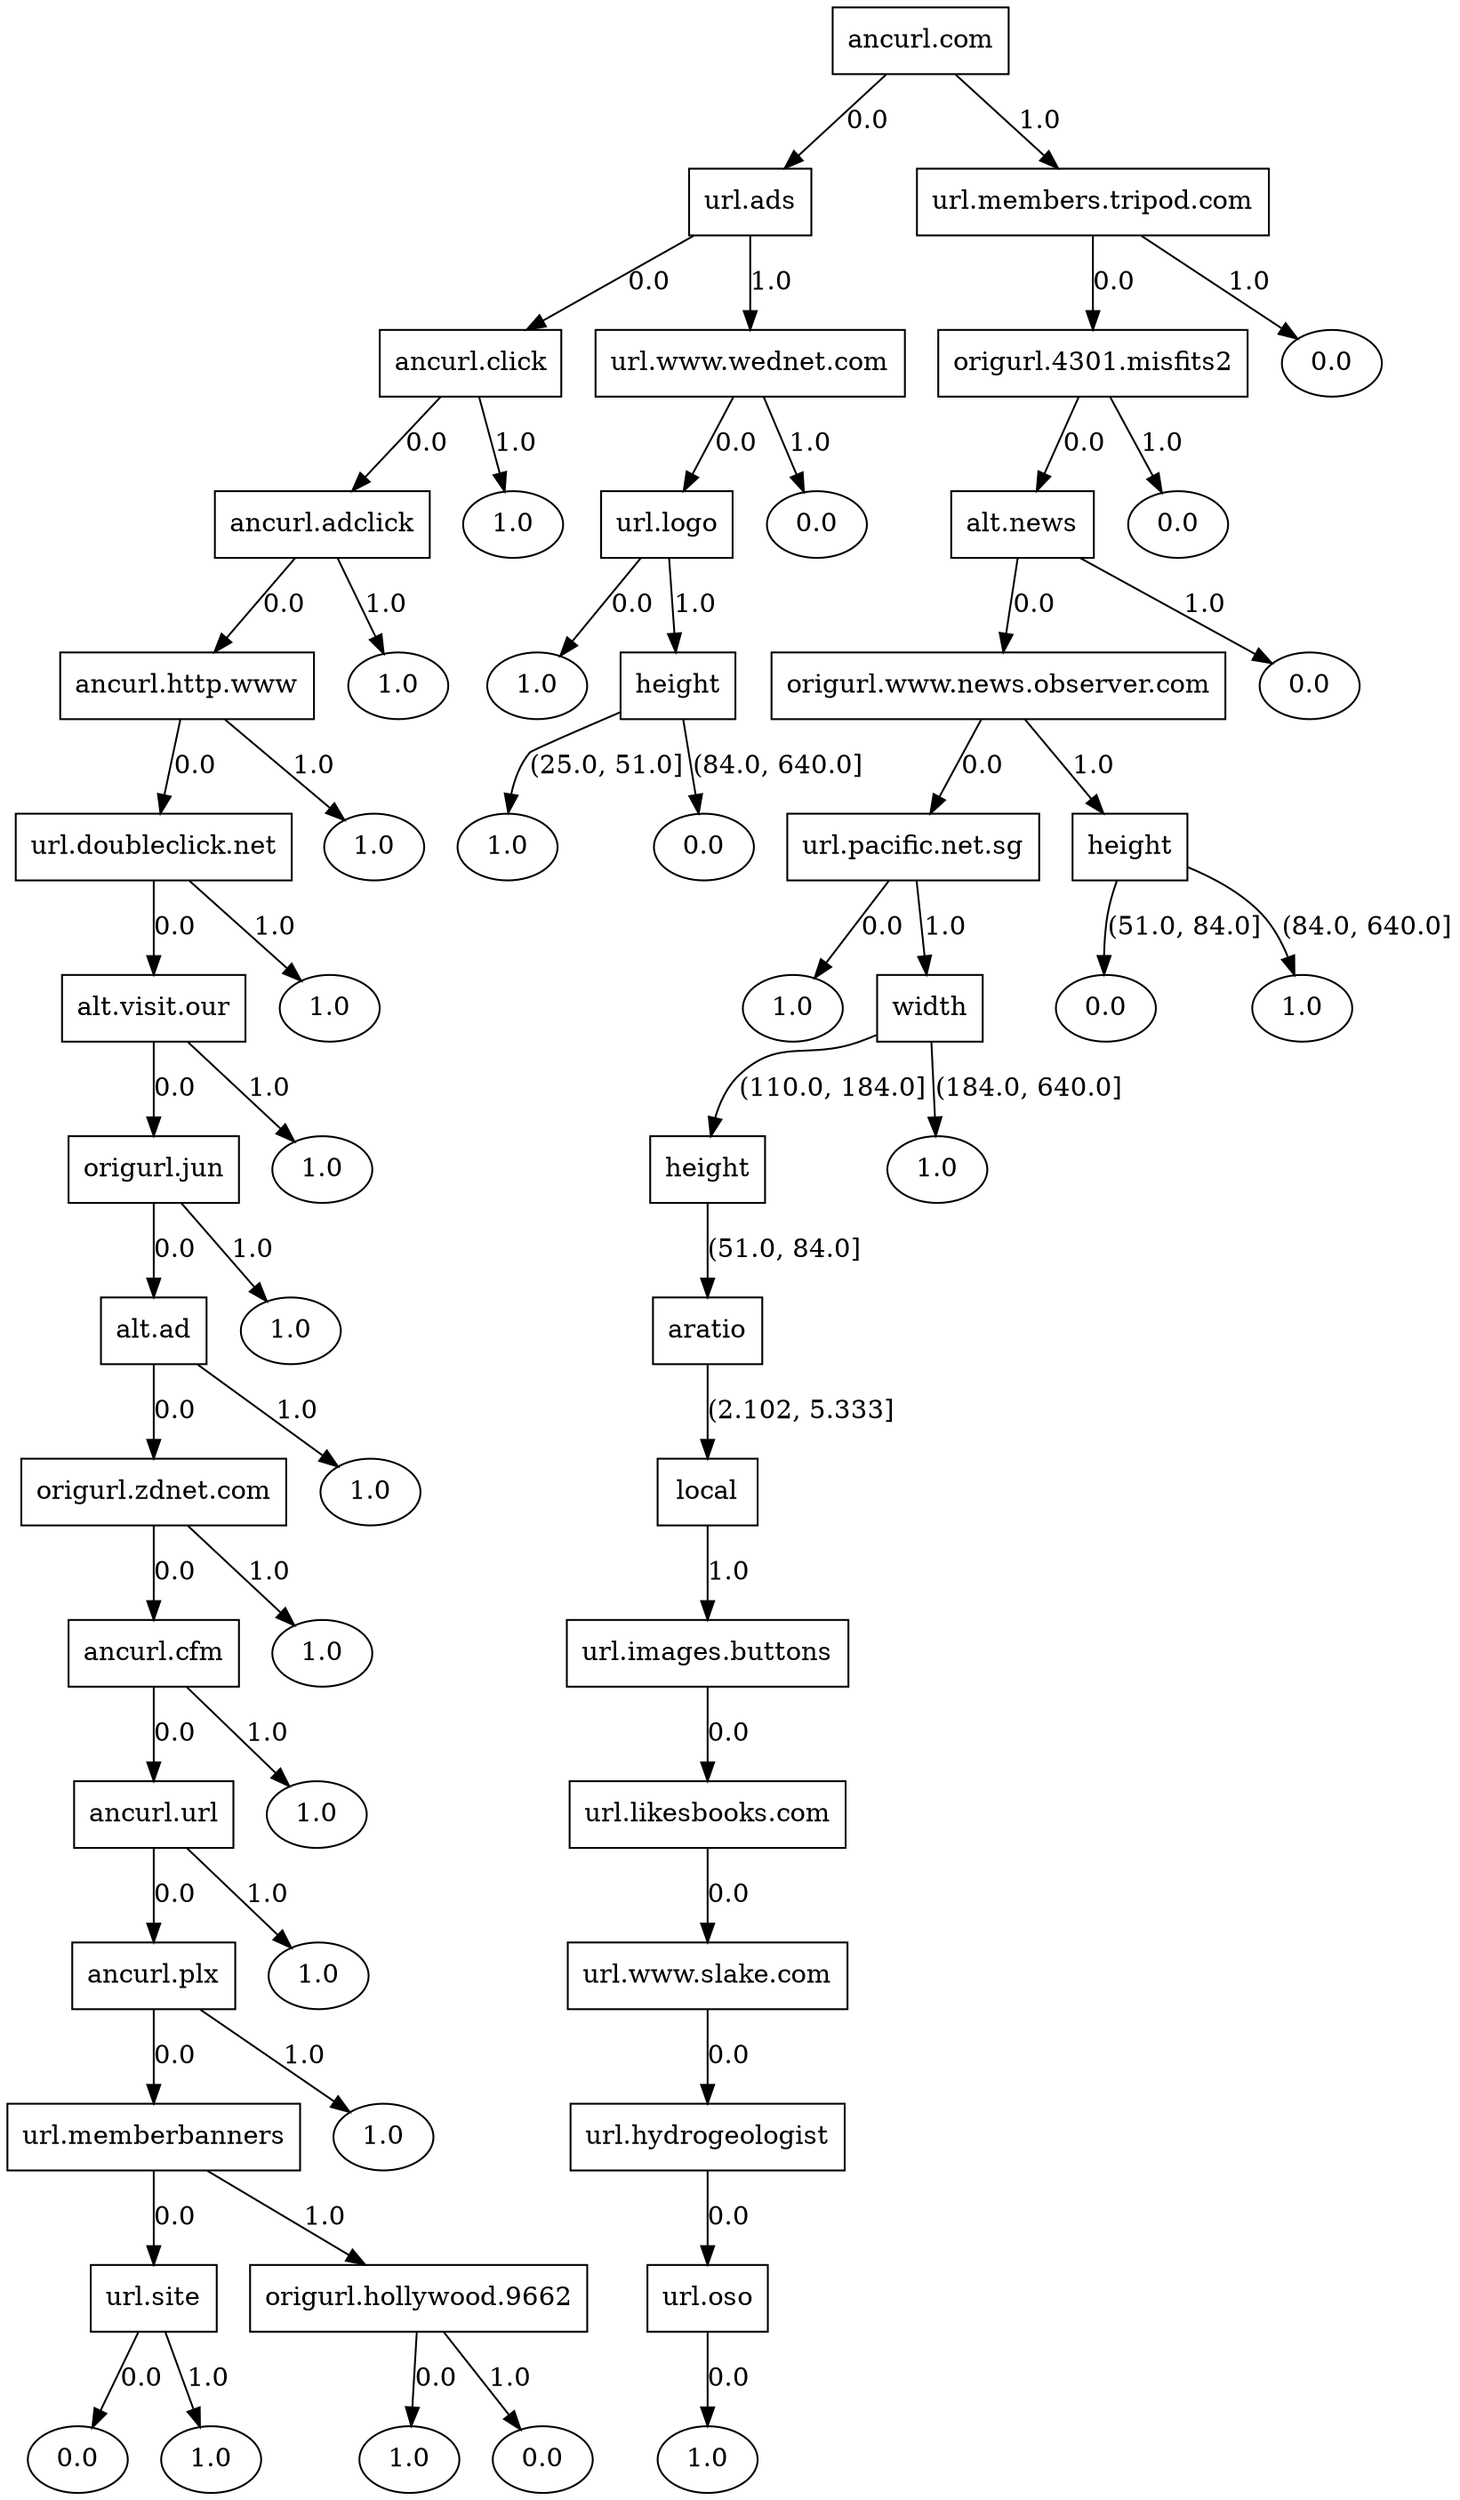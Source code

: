 // Graphic representation of the resulting decision tree
digraph {
	"c8b48be9-e23d-4dc6-9055-3ebe7d1c4a4b" [label="ancurl.com" shape=box]
	"64eb673d-5842-4bd0-b2f1-4487159a3f4a" [label="url.ads" shape=box]
	"c8b48be9-e23d-4dc6-9055-3ebe7d1c4a4b" -> "64eb673d-5842-4bd0-b2f1-4487159a3f4a" [label=0.0]
	"6af0d24f-ab9e-4e2e-9ff5-15d44cd97c15" [label="ancurl.click" shape=box]
	"64eb673d-5842-4bd0-b2f1-4487159a3f4a" -> "6af0d24f-ab9e-4e2e-9ff5-15d44cd97c15" [label=0.0]
	"a3d9dbe0-ad6e-4220-83f9-08fd718a4b3f" [label="ancurl.adclick" shape=box]
	"6af0d24f-ab9e-4e2e-9ff5-15d44cd97c15" -> "a3d9dbe0-ad6e-4220-83f9-08fd718a4b3f" [label=0.0]
	"63bb597f-ef9d-4940-a90c-ba257ebef3b7" [label="ancurl.http.www" shape=box]
	"a3d9dbe0-ad6e-4220-83f9-08fd718a4b3f" -> "63bb597f-ef9d-4940-a90c-ba257ebef3b7" [label=0.0]
	"4dd8950f-9218-47ad-991b-6525e6870b01" [label="url.doubleclick.net" shape=box]
	"63bb597f-ef9d-4940-a90c-ba257ebef3b7" -> "4dd8950f-9218-47ad-991b-6525e6870b01" [label=0.0]
	"c49d3367-9410-4c01-abdf-719658e5cb32" [label="alt.visit.our" shape=box]
	"4dd8950f-9218-47ad-991b-6525e6870b01" -> "c49d3367-9410-4c01-abdf-719658e5cb32" [label=0.0]
	"3d62e8d6-f096-4101-8806-156859f81348" [label="origurl.jun" shape=box]
	"c49d3367-9410-4c01-abdf-719658e5cb32" -> "3d62e8d6-f096-4101-8806-156859f81348" [label=0.0]
	"d48ea9d2-da27-4825-82d3-f715e6fb80a8" [label="alt.ad" shape=box]
	"3d62e8d6-f096-4101-8806-156859f81348" -> "d48ea9d2-da27-4825-82d3-f715e6fb80a8" [label=0.0]
	"192d395a-96d9-49af-8ccb-60d4073f37e7" [label="origurl.zdnet.com" shape=box]
	"d48ea9d2-da27-4825-82d3-f715e6fb80a8" -> "192d395a-96d9-49af-8ccb-60d4073f37e7" [label=0.0]
	"3c1d6e52-8931-471e-ad05-2d573edad8aa" [label="ancurl.cfm" shape=box]
	"192d395a-96d9-49af-8ccb-60d4073f37e7" -> "3c1d6e52-8931-471e-ad05-2d573edad8aa" [label=0.0]
	"b6892948-c119-4420-a1f6-0c21fd06b2ac" [label="ancurl.url" shape=box]
	"3c1d6e52-8931-471e-ad05-2d573edad8aa" -> "b6892948-c119-4420-a1f6-0c21fd06b2ac" [label=0.0]
	"26a8a3f7-5f63-4c16-9ff3-4986417d59cf" [label="ancurl.plx" shape=box]
	"b6892948-c119-4420-a1f6-0c21fd06b2ac" -> "26a8a3f7-5f63-4c16-9ff3-4986417d59cf" [label=0.0]
	"cd4abdea-e179-46d2-9249-39b3e24da826" [label="url.memberbanners" shape=box]
	"26a8a3f7-5f63-4c16-9ff3-4986417d59cf" -> "cd4abdea-e179-46d2-9249-39b3e24da826" [label=0.0]
	"2a0b42bb-72d9-425f-b7ca-a607eac5d33e" [label="url.site" shape=box]
	"cd4abdea-e179-46d2-9249-39b3e24da826" -> "2a0b42bb-72d9-425f-b7ca-a607eac5d33e" [label=0.0]
	"4a87ab4f-95bd-40e7-bebc-cc58168bc19a" [label=0.0 shape=ellipse]
	"2a0b42bb-72d9-425f-b7ca-a607eac5d33e" -> "4a87ab4f-95bd-40e7-bebc-cc58168bc19a" [label=0.0]
	"74296f18-c676-47bd-963c-3742dc849c5d" [label=1.0 shape=ellipse]
	"2a0b42bb-72d9-425f-b7ca-a607eac5d33e" -> "74296f18-c676-47bd-963c-3742dc849c5d" [label=1.0]
	"999ce504-d6b9-410f-80a0-ee10378bbb07" [label="origurl.hollywood.9662" shape=box]
	"cd4abdea-e179-46d2-9249-39b3e24da826" -> "999ce504-d6b9-410f-80a0-ee10378bbb07" [label=1.0]
	"c0480ae4-1705-4103-be68-c70b1239e472" [label=1.0 shape=ellipse]
	"999ce504-d6b9-410f-80a0-ee10378bbb07" -> "c0480ae4-1705-4103-be68-c70b1239e472" [label=0.0]
	"5a785437-8861-4419-b58f-23fa1096a10d" [label=0.0 shape=ellipse]
	"999ce504-d6b9-410f-80a0-ee10378bbb07" -> "5a785437-8861-4419-b58f-23fa1096a10d" [label=1.0]
	"522b9bb8-70fb-47f9-aadf-2ce3b26cf7a2" [label=1.0 shape=ellipse]
	"26a8a3f7-5f63-4c16-9ff3-4986417d59cf" -> "522b9bb8-70fb-47f9-aadf-2ce3b26cf7a2" [label=1.0]
	"1a3eab51-3e35-4221-b192-55df9b68e737" [label=1.0 shape=ellipse]
	"b6892948-c119-4420-a1f6-0c21fd06b2ac" -> "1a3eab51-3e35-4221-b192-55df9b68e737" [label=1.0]
	"71d7dce6-398b-45d9-a154-0797049ed658" [label=1.0 shape=ellipse]
	"3c1d6e52-8931-471e-ad05-2d573edad8aa" -> "71d7dce6-398b-45d9-a154-0797049ed658" [label=1.0]
	"74b6ee79-2134-450a-938c-c03fc9225011" [label=1.0 shape=ellipse]
	"192d395a-96d9-49af-8ccb-60d4073f37e7" -> "74b6ee79-2134-450a-938c-c03fc9225011" [label=1.0]
	"949d7e63-9ca0-4658-8090-9ced3a2d7696" [label=1.0 shape=ellipse]
	"d48ea9d2-da27-4825-82d3-f715e6fb80a8" -> "949d7e63-9ca0-4658-8090-9ced3a2d7696" [label=1.0]
	"48795651-db64-4ec8-bb05-377670b4f2b0" [label=1.0 shape=ellipse]
	"3d62e8d6-f096-4101-8806-156859f81348" -> "48795651-db64-4ec8-bb05-377670b4f2b0" [label=1.0]
	"bb6adaa0-d75e-41bf-9bb9-fae7c1834d8d" [label=1.0 shape=ellipse]
	"c49d3367-9410-4c01-abdf-719658e5cb32" -> "bb6adaa0-d75e-41bf-9bb9-fae7c1834d8d" [label=1.0]
	"47dc2e76-00d1-44d4-aec0-acadadc6fe32" [label=1.0 shape=ellipse]
	"4dd8950f-9218-47ad-991b-6525e6870b01" -> "47dc2e76-00d1-44d4-aec0-acadadc6fe32" [label=1.0]
	"2bd77d91-6687-4305-b7d8-baf3cceab9c2" [label=1.0 shape=ellipse]
	"63bb597f-ef9d-4940-a90c-ba257ebef3b7" -> "2bd77d91-6687-4305-b7d8-baf3cceab9c2" [label=1.0]
	"4b0c8a5d-a62d-44e6-b8c5-ddcc1a0e7c47" [label=1.0 shape=ellipse]
	"a3d9dbe0-ad6e-4220-83f9-08fd718a4b3f" -> "4b0c8a5d-a62d-44e6-b8c5-ddcc1a0e7c47" [label=1.0]
	"32581473-01f6-4735-bd24-455a5847dac8" [label=1.0 shape=ellipse]
	"6af0d24f-ab9e-4e2e-9ff5-15d44cd97c15" -> "32581473-01f6-4735-bd24-455a5847dac8" [label=1.0]
	"e7c9d11d-77ef-49bc-ad4a-1169bc92c0d9" [label="url.www.wednet.com" shape=box]
	"64eb673d-5842-4bd0-b2f1-4487159a3f4a" -> "e7c9d11d-77ef-49bc-ad4a-1169bc92c0d9" [label=1.0]
	"3230f289-8155-414a-8df5-21175a743dae" [label="url.logo" shape=box]
	"e7c9d11d-77ef-49bc-ad4a-1169bc92c0d9" -> "3230f289-8155-414a-8df5-21175a743dae" [label=0.0]
	"96342e9f-f80b-4f8c-aef9-14baf4e17ca3" [label=1.0 shape=ellipse]
	"3230f289-8155-414a-8df5-21175a743dae" -> "96342e9f-f80b-4f8c-aef9-14baf4e17ca3" [label=0.0]
	"04a1512a-a389-49df-a2a6-461c473ed449" [label=height shape=box]
	"3230f289-8155-414a-8df5-21175a743dae" -> "04a1512a-a389-49df-a2a6-461c473ed449" [label=1.0]
	"757bba58-34d3-4455-9274-328d0c9e6da1" [label=1.0 shape=ellipse]
	"04a1512a-a389-49df-a2a6-461c473ed449" -> "757bba58-34d3-4455-9274-328d0c9e6da1" [label="(25.0, 51.0]"]
	"6c46e797-5d0e-400b-8c67-c70931789e27" [label=0.0 shape=ellipse]
	"04a1512a-a389-49df-a2a6-461c473ed449" -> "6c46e797-5d0e-400b-8c67-c70931789e27" [label="(84.0, 640.0]"]
	"302c2450-1a38-4e8d-b255-9dca7adf4487" [label=0.0 shape=ellipse]
	"e7c9d11d-77ef-49bc-ad4a-1169bc92c0d9" -> "302c2450-1a38-4e8d-b255-9dca7adf4487" [label=1.0]
	"f6cc55f0-8613-4831-85ae-1acec979c47c" [label="url.members.tripod.com" shape=box]
	"c8b48be9-e23d-4dc6-9055-3ebe7d1c4a4b" -> "f6cc55f0-8613-4831-85ae-1acec979c47c" [label=1.0]
	"f92f6277-5313-4ca1-af1a-d6eaf06f4197" [label="origurl.4301.misfits2" shape=box]
	"f6cc55f0-8613-4831-85ae-1acec979c47c" -> "f92f6277-5313-4ca1-af1a-d6eaf06f4197" [label=0.0]
	"72d58888-9d40-45c1-8517-cb72a67dc079" [label="alt.news" shape=box]
	"f92f6277-5313-4ca1-af1a-d6eaf06f4197" -> "72d58888-9d40-45c1-8517-cb72a67dc079" [label=0.0]
	"1b48269d-a765-4629-9fd1-d02d9cf793b7" [label="origurl.www.news.observer.com" shape=box]
	"72d58888-9d40-45c1-8517-cb72a67dc079" -> "1b48269d-a765-4629-9fd1-d02d9cf793b7" [label=0.0]
	"287bcd85-f0a3-4098-bbb3-619c267c1c75" [label="url.pacific.net.sg" shape=box]
	"1b48269d-a765-4629-9fd1-d02d9cf793b7" -> "287bcd85-f0a3-4098-bbb3-619c267c1c75" [label=0.0]
	"23630456-bebc-412d-adfe-470b455bf80c" [label=1.0 shape=ellipse]
	"287bcd85-f0a3-4098-bbb3-619c267c1c75" -> "23630456-bebc-412d-adfe-470b455bf80c" [label=0.0]
	"a422c5b4-1dd3-467e-bfc7-902a27ca6427" [label=width shape=box]
	"287bcd85-f0a3-4098-bbb3-619c267c1c75" -> "a422c5b4-1dd3-467e-bfc7-902a27ca6427" [label=1.0]
	"a723d8c3-a215-4d10-b34c-78f350391071" [label=height shape=box]
	"a422c5b4-1dd3-467e-bfc7-902a27ca6427" -> "a723d8c3-a215-4d10-b34c-78f350391071" [label="(110.0, 184.0]"]
	"3ce8ec5f-70c8-4f17-9776-4fb0173a8b46" [label=aratio shape=box]
	"a723d8c3-a215-4d10-b34c-78f350391071" -> "3ce8ec5f-70c8-4f17-9776-4fb0173a8b46" [label="(51.0, 84.0]"]
	"9a2f0520-e301-4a6c-9d97-5f3110b0f08e" [label=local shape=box]
	"3ce8ec5f-70c8-4f17-9776-4fb0173a8b46" -> "9a2f0520-e301-4a6c-9d97-5f3110b0f08e" [label="(2.102, 5.333]"]
	"6448f2e3-b9a3-4ebf-bcb5-e48bfb664724" [label="url.images.buttons" shape=box]
	"9a2f0520-e301-4a6c-9d97-5f3110b0f08e" -> "6448f2e3-b9a3-4ebf-bcb5-e48bfb664724" [label=1.0]
	"288c23ac-b0a2-4ec3-af02-530e11fdf6a5" [label="url.likesbooks.com" shape=box]
	"6448f2e3-b9a3-4ebf-bcb5-e48bfb664724" -> "288c23ac-b0a2-4ec3-af02-530e11fdf6a5" [label=0.0]
	"b9418554-d0c4-4756-aa97-e31d0b910c21" [label="url.www.slake.com" shape=box]
	"288c23ac-b0a2-4ec3-af02-530e11fdf6a5" -> "b9418554-d0c4-4756-aa97-e31d0b910c21" [label=0.0]
	"5d1cd62b-6155-4547-8764-589f8cab158d" [label="url.hydrogeologist" shape=box]
	"b9418554-d0c4-4756-aa97-e31d0b910c21" -> "5d1cd62b-6155-4547-8764-589f8cab158d" [label=0.0]
	"b8c68a2f-ca75-4d92-aedb-4ad4383c4878" [label="url.oso" shape=box]
	"5d1cd62b-6155-4547-8764-589f8cab158d" -> "b8c68a2f-ca75-4d92-aedb-4ad4383c4878" [label=0.0]
	"3c5e59da-b191-4f63-a3aa-11da0ee07d16" [label=1.0 shape=ellipse]
	"b8c68a2f-ca75-4d92-aedb-4ad4383c4878" -> "3c5e59da-b191-4f63-a3aa-11da0ee07d16" [label=0.0]
	"a4344ae9-9523-4c0c-b225-03acd29424d6" [label=1.0 shape=ellipse]
	"a422c5b4-1dd3-467e-bfc7-902a27ca6427" -> "a4344ae9-9523-4c0c-b225-03acd29424d6" [label="(184.0, 640.0]"]
	"00aa3854-4400-4c53-a25f-75d545508e80" [label=height shape=box]
	"1b48269d-a765-4629-9fd1-d02d9cf793b7" -> "00aa3854-4400-4c53-a25f-75d545508e80" [label=1.0]
	"901d1a00-4cce-45bc-a6df-507eab703a2b" [label=0.0 shape=ellipse]
	"00aa3854-4400-4c53-a25f-75d545508e80" -> "901d1a00-4cce-45bc-a6df-507eab703a2b" [label="(51.0, 84.0]"]
	"1df00b47-3abd-497b-b187-d457c130ba3a" [label=1.0 shape=ellipse]
	"00aa3854-4400-4c53-a25f-75d545508e80" -> "1df00b47-3abd-497b-b187-d457c130ba3a" [label="(84.0, 640.0]"]
	"01ed65c4-6f58-4184-9fa2-ef145193a79e" [label=0.0 shape=ellipse]
	"72d58888-9d40-45c1-8517-cb72a67dc079" -> "01ed65c4-6f58-4184-9fa2-ef145193a79e" [label=1.0]
	"1b04b8e5-8ac4-4cc5-886e-04052511c362" [label=0.0 shape=ellipse]
	"f92f6277-5313-4ca1-af1a-d6eaf06f4197" -> "1b04b8e5-8ac4-4cc5-886e-04052511c362" [label=1.0]
	"c65bab33-6706-4e59-9a81-ed8de264966a" [label=0.0 shape=ellipse]
	"f6cc55f0-8613-4831-85ae-1acec979c47c" -> "c65bab33-6706-4e59-9a81-ed8de264966a" [label=1.0]
}
